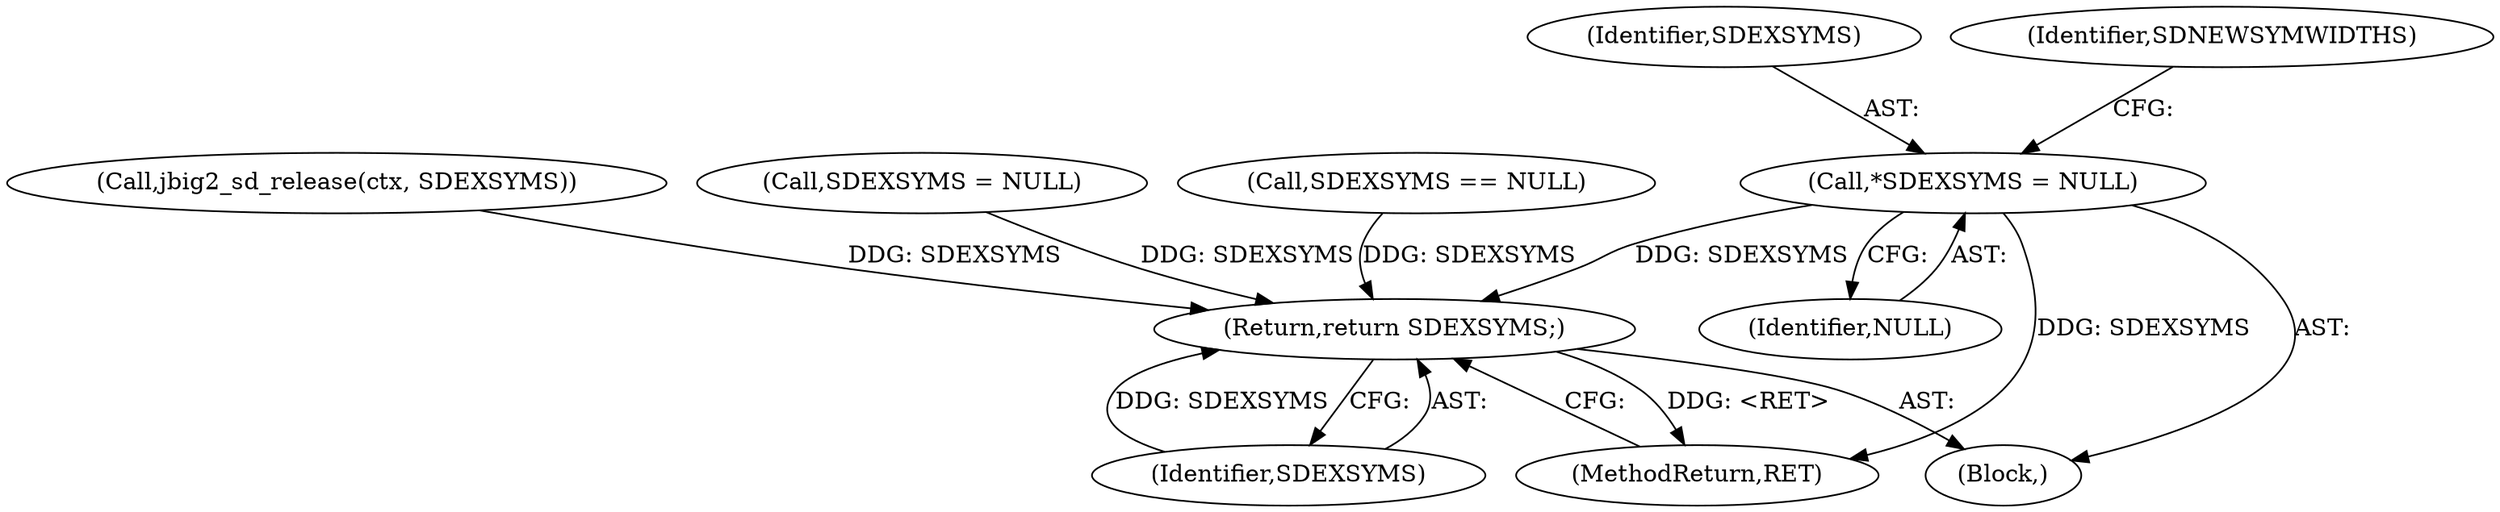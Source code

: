digraph "0_ghostscript_e698d5c11d27212aa1098bc5b1673a3378563092_12@pointer" {
"1000159" [label="(Call,*SDEXSYMS = NULL)"];
"1002287" [label="(Return,return SDEXSYMS;)"];
"1000161" [label="(Identifier,NULL)"];
"1002289" [label="(MethodReturn,RET)"];
"1002288" [label="(Identifier,SDEXSYMS)"];
"1000159" [label="(Call,*SDEXSYMS = NULL)"];
"1002287" [label="(Return,return SDEXSYMS;)"];
"1002042" [label="(Call,jbig2_sd_release(ctx, SDEXSYMS))"];
"1000153" [label="(Block,)"];
"1000160" [label="(Identifier,SDEXSYMS)"];
"1000169" [label="(Identifier,SDNEWSYMWIDTHS)"];
"1002033" [label="(Call,SDEXSYMS = NULL)"];
"1001912" [label="(Call,SDEXSYMS == NULL)"];
"1000159" -> "1000153"  [label="AST: "];
"1000159" -> "1000161"  [label="CFG: "];
"1000160" -> "1000159"  [label="AST: "];
"1000161" -> "1000159"  [label="AST: "];
"1000169" -> "1000159"  [label="CFG: "];
"1000159" -> "1002289"  [label="DDG: SDEXSYMS"];
"1000159" -> "1002287"  [label="DDG: SDEXSYMS"];
"1002287" -> "1000153"  [label="AST: "];
"1002287" -> "1002288"  [label="CFG: "];
"1002288" -> "1002287"  [label="AST: "];
"1002289" -> "1002287"  [label="CFG: "];
"1002287" -> "1002289"  [label="DDG: <RET>"];
"1002288" -> "1002287"  [label="DDG: SDEXSYMS"];
"1002033" -> "1002287"  [label="DDG: SDEXSYMS"];
"1002042" -> "1002287"  [label="DDG: SDEXSYMS"];
"1001912" -> "1002287"  [label="DDG: SDEXSYMS"];
}
